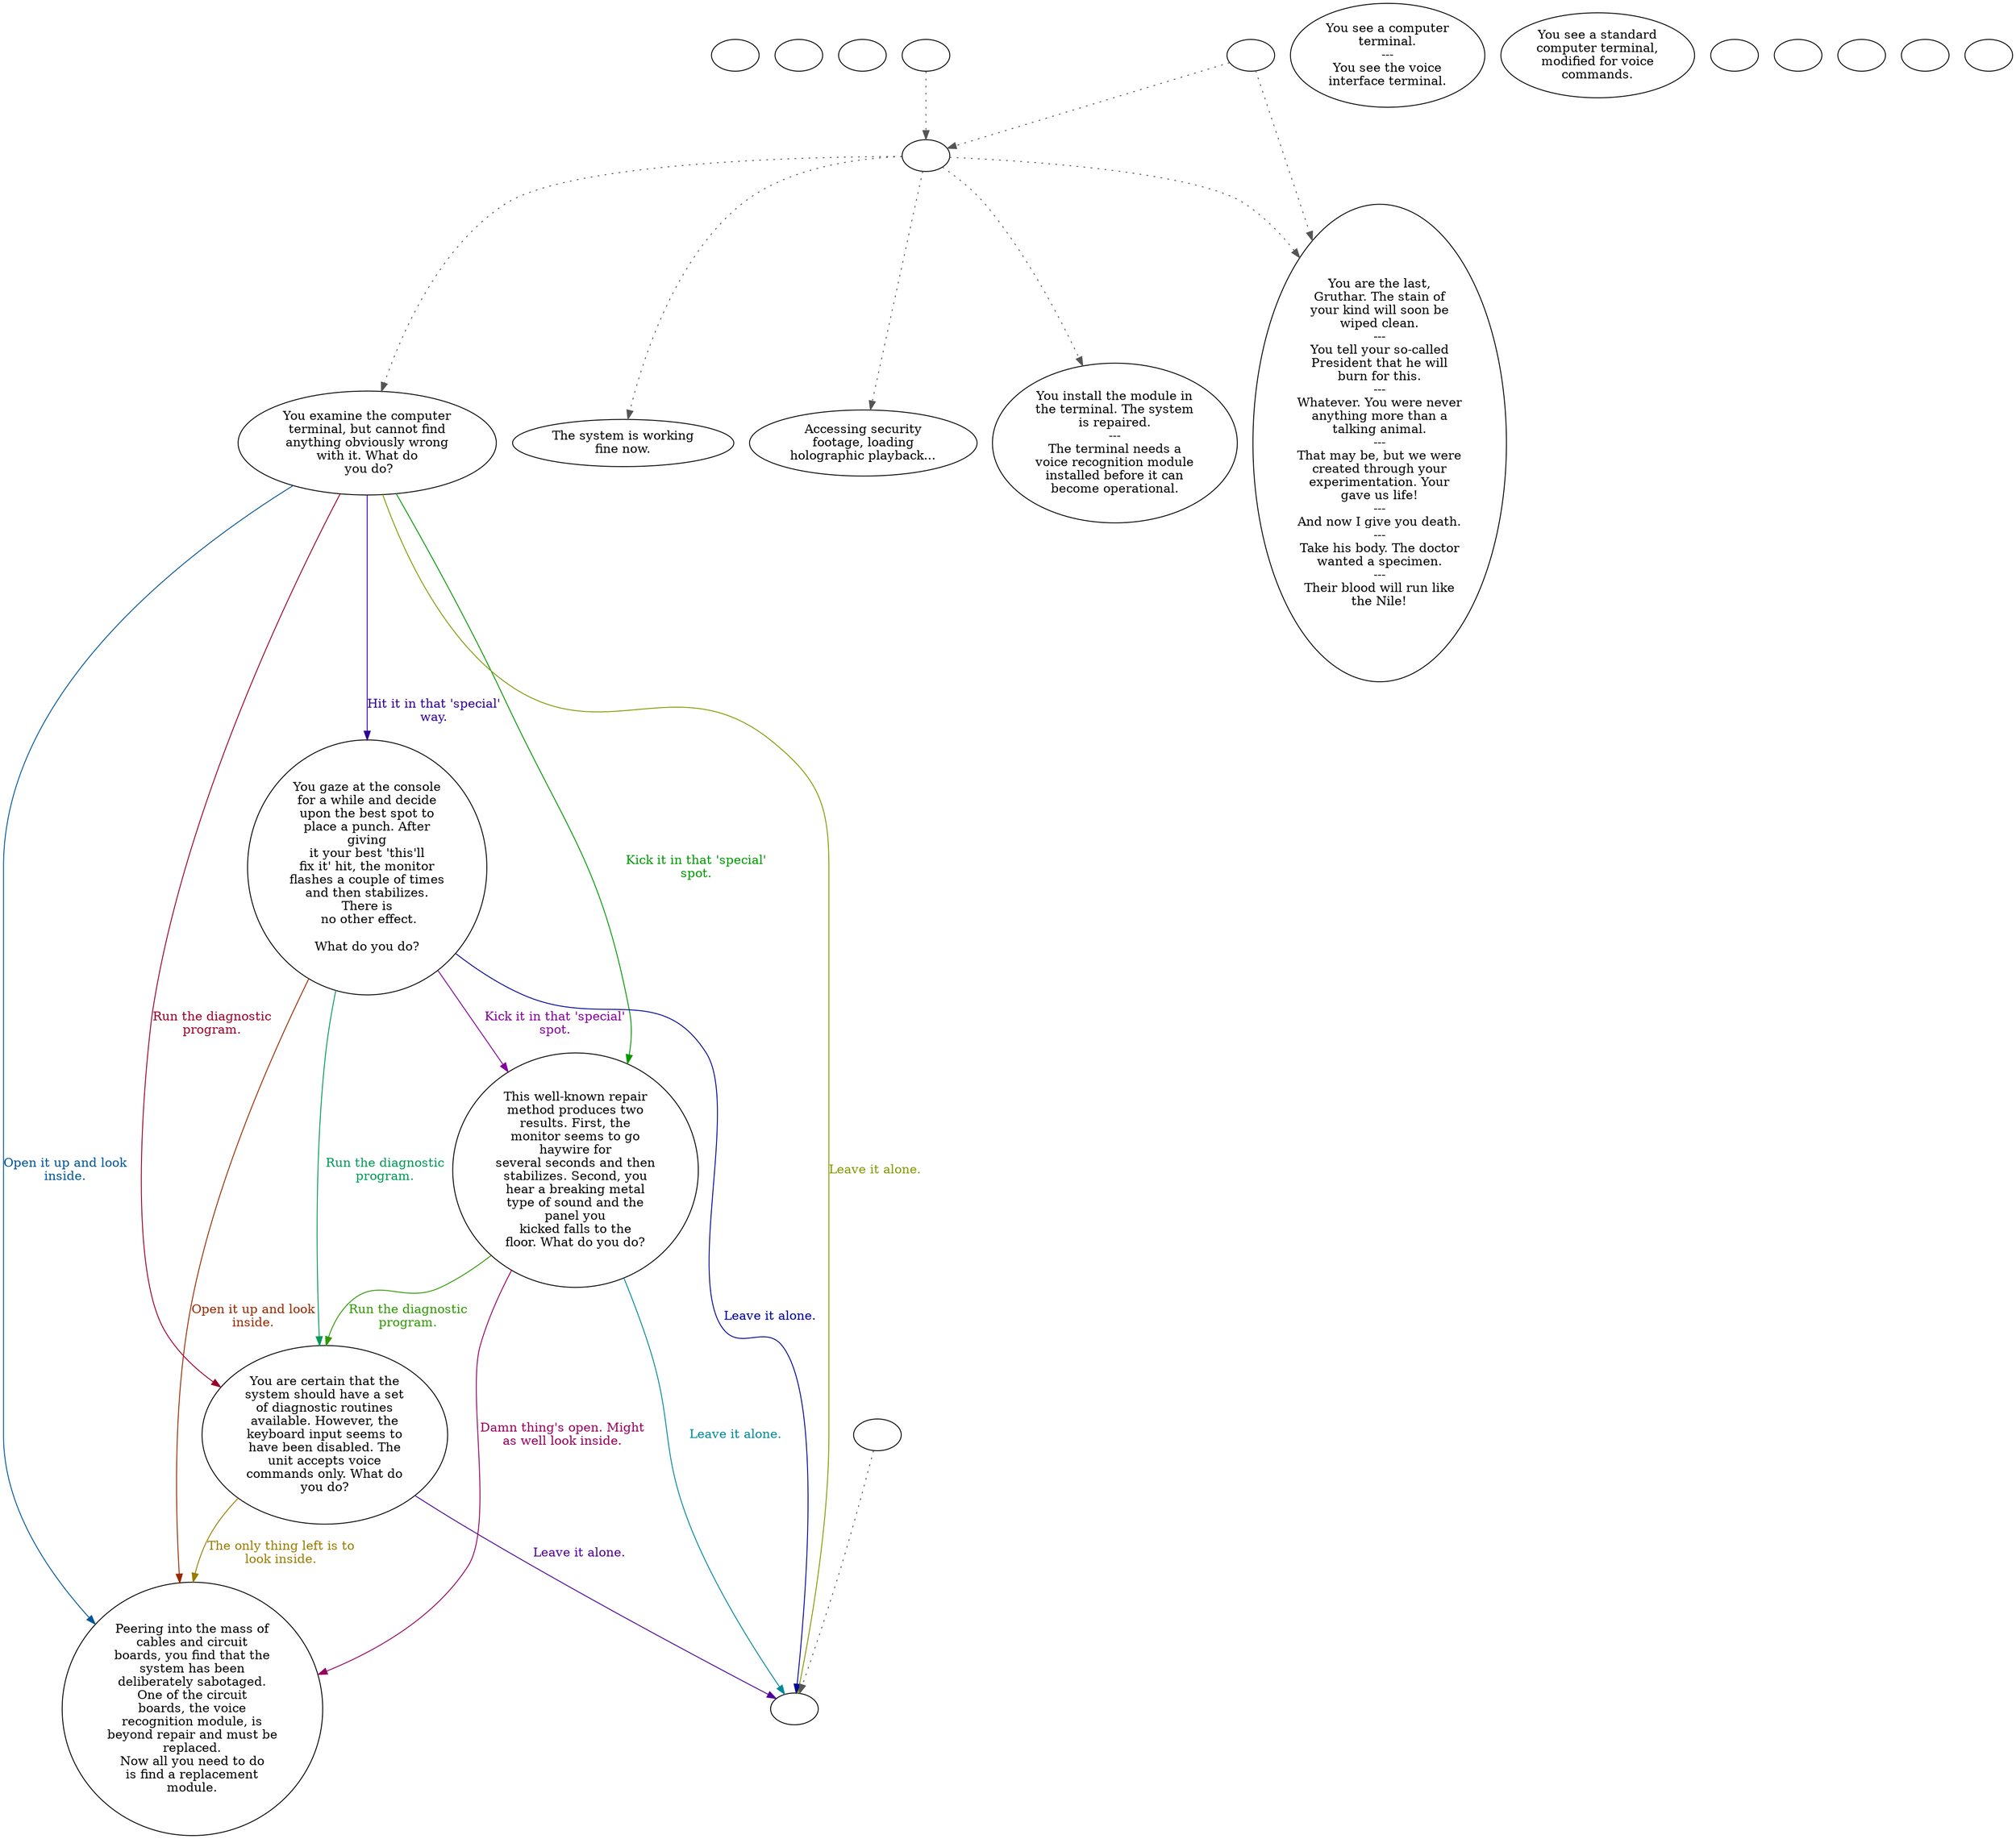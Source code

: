 digraph oscomptr {
  "checkPartyMembersNearDoor" [style=filled       fillcolor="#FFFFFF"       color="#000000"]
  "checkPartyMembersNearDoor" [label=""]
  "getTimeBit" [style=filled       fillcolor="#FFFFFF"       color="#000000"]
  "getTimeBit" [label=""]
  "start" [style=filled       fillcolor="#FFFFFF"       color="#000000"]
  "start" [label=""]
  "use_p_proc" [style=filled       fillcolor="#FFFFFF"       color="#000000"]
  "use_p_proc" -> "use_skill_on_p_proc" [style=dotted color="#555555"]
  "use_p_proc" [label=""]
  "look_at_p_proc" [style=filled       fillcolor="#FFFFFF"       color="#000000"]
  "look_at_p_proc" [label="You see a computer\nterminal.\n---\nYou see the voice\ninterface terminal."]
  "description_p_proc" [style=filled       fillcolor="#FFFFFF"       color="#000000"]
  "description_p_proc" [label="You see a standard\ncomputer terminal,\nmodified for voice\ncommands."]
  "use_skill_on_p_proc" [style=filled       fillcolor="#FFFFFF"       color="#000000"]
  "use_skill_on_p_proc" -> "Node007" [style=dotted color="#555555"]
  "use_skill_on_p_proc" -> "Node008" [style=dotted color="#555555"]
  "use_skill_on_p_proc" -> "Node006" [style=dotted color="#555555"]
  "use_skill_on_p_proc" -> "Node001" [style=dotted color="#555555"]
  "use_skill_on_p_proc" -> "sequence" [style=dotted color="#555555"]
  "use_skill_on_p_proc" [label=""]
  "use_obj_on_p_proc" [style=filled       fillcolor="#FFFFFF"       color="#000000"]
  "use_obj_on_p_proc" [label=""]
  "damage_p_proc" [style=filled       fillcolor="#FFFFFF"       color="#000000"]
  "damage_p_proc" [label=""]
  "map_enter_p_proc" [style=filled       fillcolor="#FFFFFF"       color="#000000"]
  "map_enter_p_proc" [label=""]
  "map_update_p_proc" [style=filled       fillcolor="#FFFFFF"       color="#000000"]
  "map_update_p_proc" [label=""]
  "timed_event_p_proc" [style=filled       fillcolor="#FFFFFF"       color="#000000"]
  "timed_event_p_proc" -> "sequence" [style=dotted color="#555555"]
  "timed_event_p_proc" -> "use_skill_on_p_proc" [style=dotted color="#555555"]
  "timed_event_p_proc" [label=""]
  "Node001" [style=filled       fillcolor="#FFFFFF"       color="#000000"]
  "Node001" [label="You examine the computer\nterminal, but cannot find\nanything obviously wrong\nwith it. What do\n you do?"]
  "Node001" -> "Node002" [label="Hit it in that 'special'\nway." color="#300099" fontcolor="#300099"]
  "Node001" -> "Node003" [label="Kick it in that 'special'\nspot." color="#009903" fontcolor="#009903"]
  "Node001" -> "Node004" [label="Run the diagnostic\nprogram." color="#990029" fontcolor="#990029"]
  "Node001" -> "Node005" [label="Open it up and look\ninside." color="#005699" fontcolor="#005699"]
  "Node001" -> "Node999" [label="Leave it alone." color="#839900" fontcolor="#839900"]
  "Node002" [style=filled       fillcolor="#FFFFFF"       color="#000000"]
  "Node002" [label="You gaze at the console\nfor a while and decide\nupon the best spot to\nplace a punch. After\ngiving\nit your best 'this'll\nfix it' hit, the monitor\nflashes a couple of times\nand then stabilizes.\nThere is\n no other effect.\n\nWhat do you do?"]
  "Node002" -> "Node003" [label="Kick it in that 'special'\nspot." color="#830099" fontcolor="#830099"]
  "Node002" -> "Node004" [label="Run the diagnostic\nprogram." color="#009956" fontcolor="#009956"]
  "Node002" -> "Node005" [label="Open it up and look\ninside." color="#992900" fontcolor="#992900"]
  "Node002" -> "Node999" [label="Leave it alone." color="#000399" fontcolor="#000399"]
  "Node003" [style=filled       fillcolor="#FFFFFF"       color="#000000"]
  "Node003" [label="This well-known repair\nmethod produces two\nresults. First, the\nmonitor seems to go\nhaywire for\nseveral seconds and then\nstabilizes. Second, you\nhear a breaking metal\ntype of sound and the\npanel you\nkicked falls to the\nfloor. What do you do?"]
  "Node003" -> "Node004" [label="Run the diagnostic\nprogram." color="#309900" fontcolor="#309900"]
  "Node003" -> "Node005" [label="Damn thing's open. Might\nas well look inside." color="#99005D" fontcolor="#99005D"]
  "Node003" -> "Node999" [label="Leave it alone." color="#008999" fontcolor="#008999"]
  "Node004" [style=filled       fillcolor="#FFFFFF"       color="#000000"]
  "Node004" [label="You are certain that the\nsystem should have a set\nof diagnostic routines\navailable. However, the\nkeyboard input seems to\nhave been disabled. The\nunit accepts voice\ncommands only. What do\nyou do?"]
  "Node004" -> "Node005" [label="The only thing left is to\nlook inside." color="#997C00" fontcolor="#997C00"]
  "Node004" -> "Node999" [label="Leave it alone." color="#500099" fontcolor="#500099"]
  "Node005" [style=filled       fillcolor="#FFFFFF"       color="#000000"]
  "Node005" [label="Peering into the mass of\ncables and circuit\nboards, you find that the\nsystem has been\ndeliberately sabotaged.\nOne of the circuit\nboards, the voice\nrecognition module, is\nbeyond repair and must be\nreplaced.\nNow all you need to do\nis find a replacement\nmodule."]
  "Node006" [style=filled       fillcolor="#FFFFFF"       color="#000000"]
  "Node006" [label="You install the module in\nthe terminal. The system\nis repaired.\n---\nThe terminal needs a\nvoice recognition module\ninstalled before it can\nbecome operational."]
  "Node007" [style=filled       fillcolor="#FFFFFF"       color="#000000"]
  "Node007" [label="The system is working\nfine now."]
  "Node008" [style=filled       fillcolor="#FFFFFF"       color="#000000"]
  "Node008" [label="Accessing security\nfootage, loading\nholographic playback..."]
  "sequence" [style=filled       fillcolor="#FFFFFF"       color="#000000"]
  "sequence" [label="You are the last,\nGruthar. The stain of\nyour kind will soon be\nwiped clean.\n---\nYou tell your so-called\nPresident that he will\nburn for this.\n---\nWhatever. You were never\nanything more than a\ntalking animal.\n---\nThat may be, but we were\ncreated through your\nexperimentation. Your\ngave us life!\n---\nAnd now I give you death.\n---\nTake his body. The doctor\nwanted a specimen.\n---\nTheir blood will run like\nthe Nile!"]
  "Node999" [style=filled       fillcolor="#FFFFFF"       color="#000000"]
  "Node999" [label=""]
  "NodeDoSeq" [style=filled       fillcolor="#FFFFFF"       color="#000000"]
  "NodeDoSeq" -> "Node999" [style=dotted color="#555555"]
  "NodeDoSeq" [label=""]
  "loadPid" [style=filled       fillcolor="#FFFFFF"       color="#000000"]
  "loadPid" [label=""]
}